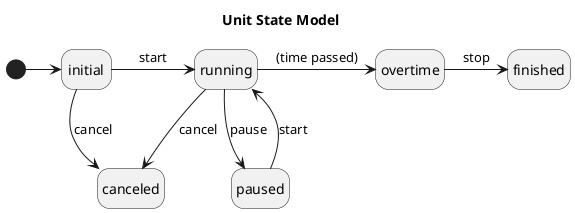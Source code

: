 @startuml

title Unit State Model

hide empty description

[*] -> initial
initial -> running : start
initial --> canceled : cancel

running --> paused : pause
running -> canceled : cancel
running -> overtime : (time passed)

paused -> running : start

overtime -> finished : stop

@enduml